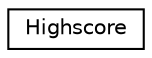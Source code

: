 digraph "Graphical Class Hierarchy"
{
  edge [fontname="Helvetica",fontsize="10",labelfontname="Helvetica",labelfontsize="10"];
  node [fontname="Helvetica",fontsize="10",shape=record];
  rankdir="LR";
  Node1 [label="Highscore",height=0.2,width=0.4,color="black", fillcolor="white", style="filled",URL="$classHighscore.html"];
}
